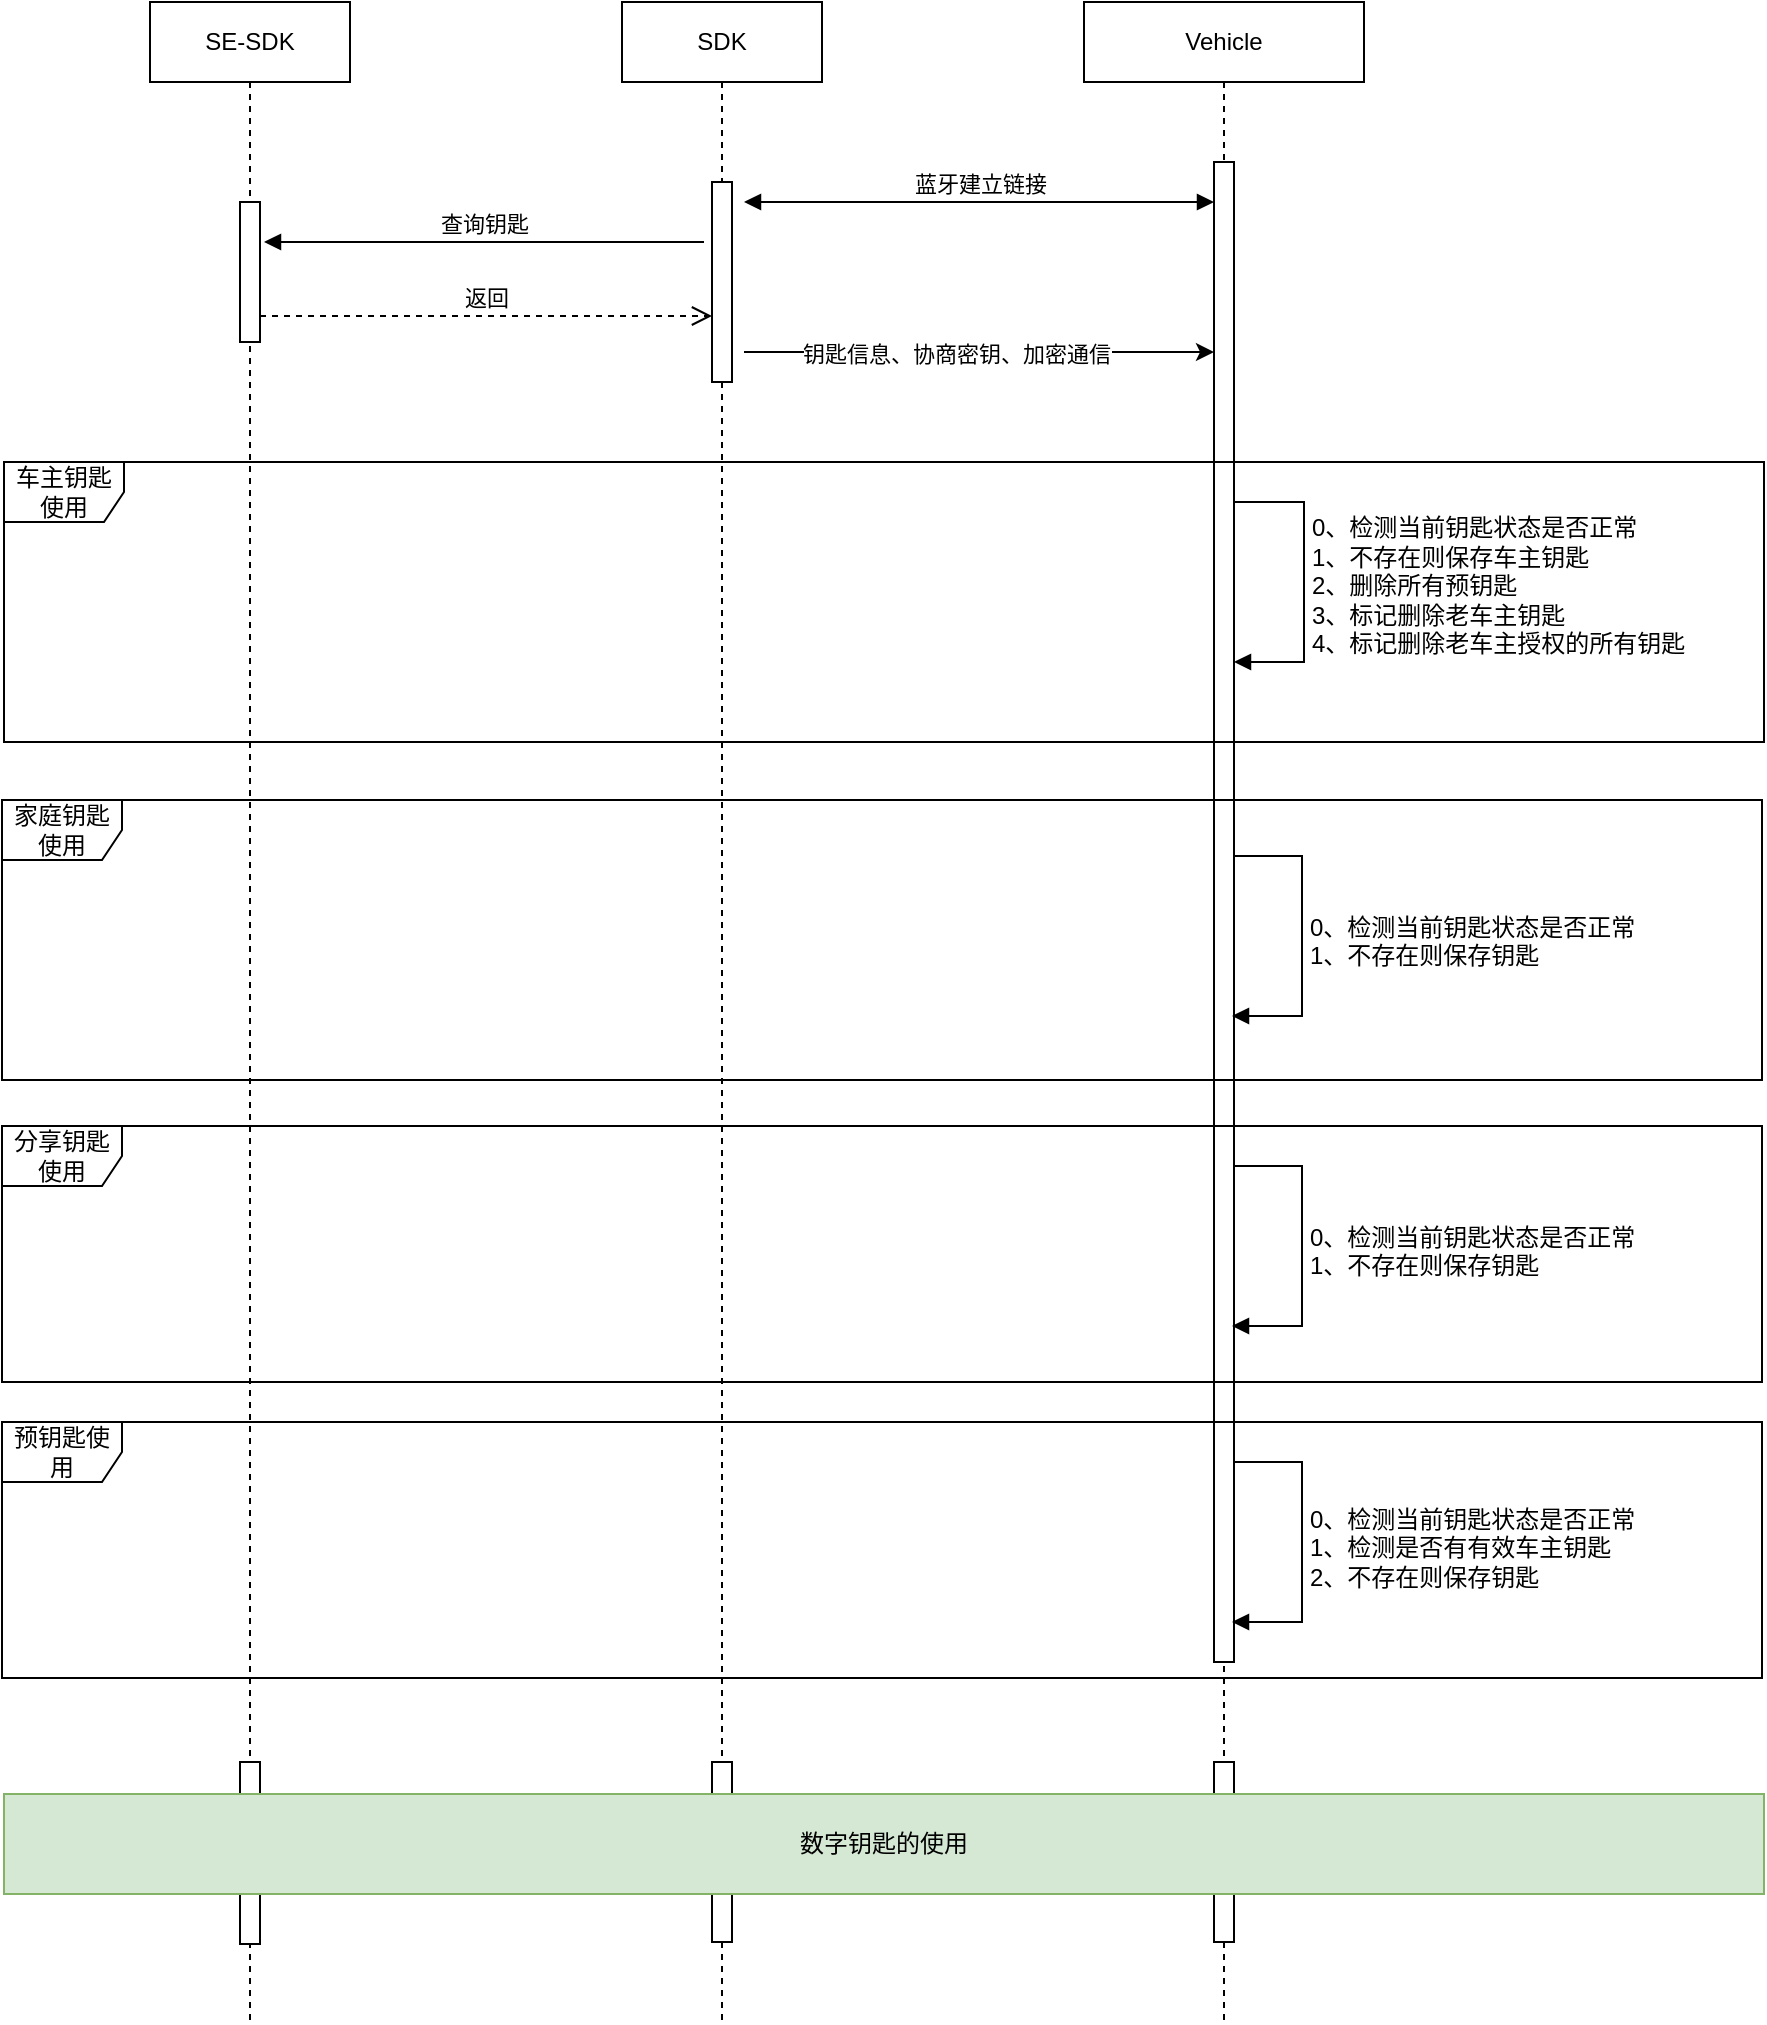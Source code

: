 <mxfile version="24.7.7">
  <diagram name="第 1 页" id="_nHWqw8DSrg4-VWIpb82">
    <mxGraphModel dx="1709" dy="927" grid="1" gridSize="10" guides="1" tooltips="1" connect="1" arrows="1" fold="1" page="1" pageScale="1" pageWidth="827" pageHeight="1169" math="0" shadow="0">
      <root>
        <mxCell id="0" />
        <mxCell id="1" parent="0" />
        <mxCell id="gpkOcdaulj_0mZSpDFni-1" value="SE-SDK" style="shape=umlLifeline;perimeter=lifelinePerimeter;whiteSpace=wrap;html=1;container=0;dropTarget=0;collapsible=0;recursiveResize=0;outlineConnect=0;portConstraint=eastwest;newEdgeStyle={&quot;edgeStyle&quot;:&quot;elbowEdgeStyle&quot;,&quot;elbow&quot;:&quot;vertical&quot;,&quot;curved&quot;:0,&quot;rounded&quot;:0};" vertex="1" parent="1">
          <mxGeometry x="323" y="90" width="100" height="1010" as="geometry" />
        </mxCell>
        <mxCell id="gpkOcdaulj_0mZSpDFni-2" value="" style="html=1;points=[];perimeter=orthogonalPerimeter;outlineConnect=0;targetShapes=umlLifeline;portConstraint=eastwest;newEdgeStyle={&quot;edgeStyle&quot;:&quot;elbowEdgeStyle&quot;,&quot;elbow&quot;:&quot;vertical&quot;,&quot;curved&quot;:0,&quot;rounded&quot;:0};" vertex="1" parent="gpkOcdaulj_0mZSpDFni-1">
          <mxGeometry x="45" y="100" width="10" height="70" as="geometry" />
        </mxCell>
        <mxCell id="gpkOcdaulj_0mZSpDFni-40" value="" style="html=1;points=[];perimeter=orthogonalPerimeter;outlineConnect=0;targetShapes=umlLifeline;portConstraint=eastwest;newEdgeStyle={&quot;edgeStyle&quot;:&quot;elbowEdgeStyle&quot;,&quot;elbow&quot;:&quot;vertical&quot;,&quot;curved&quot;:0,&quot;rounded&quot;:0};" vertex="1" parent="gpkOcdaulj_0mZSpDFni-1">
          <mxGeometry x="45" y="880" width="10" height="91" as="geometry" />
        </mxCell>
        <mxCell id="gpkOcdaulj_0mZSpDFni-3" value="SDK" style="shape=umlLifeline;perimeter=lifelinePerimeter;whiteSpace=wrap;html=1;container=0;dropTarget=0;collapsible=0;recursiveResize=0;outlineConnect=0;portConstraint=eastwest;newEdgeStyle={&quot;edgeStyle&quot;:&quot;elbowEdgeStyle&quot;,&quot;elbow&quot;:&quot;vertical&quot;,&quot;curved&quot;:0,&quot;rounded&quot;:0};" vertex="1" parent="1">
          <mxGeometry x="559" y="90" width="100" height="1010" as="geometry" />
        </mxCell>
        <mxCell id="gpkOcdaulj_0mZSpDFni-4" value="" style="html=1;points=[];perimeter=orthogonalPerimeter;outlineConnect=0;targetShapes=umlLifeline;portConstraint=eastwest;newEdgeStyle={&quot;edgeStyle&quot;:&quot;elbowEdgeStyle&quot;,&quot;elbow&quot;:&quot;vertical&quot;,&quot;curved&quot;:0,&quot;rounded&quot;:0};" vertex="1" parent="gpkOcdaulj_0mZSpDFni-3">
          <mxGeometry x="45" y="90" width="10" height="100" as="geometry" />
        </mxCell>
        <mxCell id="gpkOcdaulj_0mZSpDFni-41" value="" style="html=1;points=[];perimeter=orthogonalPerimeter;outlineConnect=0;targetShapes=umlLifeline;portConstraint=eastwest;newEdgeStyle={&quot;edgeStyle&quot;:&quot;elbowEdgeStyle&quot;,&quot;elbow&quot;:&quot;vertical&quot;,&quot;curved&quot;:0,&quot;rounded&quot;:0};" vertex="1" parent="gpkOcdaulj_0mZSpDFni-3">
          <mxGeometry x="45" y="880" width="10" height="90" as="geometry" />
        </mxCell>
        <mxCell id="gpkOcdaulj_0mZSpDFni-5" value="蓝牙建立链接" style="html=1;verticalAlign=bottom;endArrow=block;edgeStyle=elbowEdgeStyle;elbow=vertical;curved=0;rounded=0;startArrow=block;startFill=1;" edge="1" parent="1" source="gpkOcdaulj_0mZSpDFni-28">
          <mxGeometry relative="1" as="geometry">
            <mxPoint x="795" y="190" as="sourcePoint" />
            <Array as="points" />
            <mxPoint x="620" y="190" as="targetPoint" />
          </mxGeometry>
        </mxCell>
        <mxCell id="gpkOcdaulj_0mZSpDFni-12" value="Vehicle" style="shape=umlLifeline;perimeter=lifelinePerimeter;whiteSpace=wrap;html=1;container=0;dropTarget=0;collapsible=0;recursiveResize=0;outlineConnect=0;portConstraint=eastwest;newEdgeStyle={&quot;edgeStyle&quot;:&quot;elbowEdgeStyle&quot;,&quot;elbow&quot;:&quot;vertical&quot;,&quot;curved&quot;:0,&quot;rounded&quot;:0};" vertex="1" parent="1">
          <mxGeometry x="790" y="90" width="140" height="1010" as="geometry" />
        </mxCell>
        <mxCell id="gpkOcdaulj_0mZSpDFni-45" value="" style="html=1;points=[];perimeter=orthogonalPerimeter;outlineConnect=0;targetShapes=umlLifeline;portConstraint=eastwest;newEdgeStyle={&quot;edgeStyle&quot;:&quot;elbowEdgeStyle&quot;,&quot;elbow&quot;:&quot;vertical&quot;,&quot;curved&quot;:0,&quot;rounded&quot;:0};" vertex="1" parent="gpkOcdaulj_0mZSpDFni-12">
          <mxGeometry x="65" y="880" width="10" height="90" as="geometry" />
        </mxCell>
        <mxCell id="gpkOcdaulj_0mZSpDFni-22" value="" style="endArrow=classic;html=1;rounded=0;" edge="1" parent="1">
          <mxGeometry width="50" height="50" relative="1" as="geometry">
            <mxPoint x="620" y="265" as="sourcePoint" />
            <mxPoint x="855" y="265" as="targetPoint" />
          </mxGeometry>
        </mxCell>
        <mxCell id="gpkOcdaulj_0mZSpDFni-37" value="钥匙信息、协商密钥、加密通信" style="edgeLabel;html=1;align=center;verticalAlign=middle;resizable=0;points=[];" vertex="1" connectable="0" parent="gpkOcdaulj_0mZSpDFni-22">
          <mxGeometry x="-0.101" y="-1" relative="1" as="geometry">
            <mxPoint as="offset" />
          </mxGeometry>
        </mxCell>
        <mxCell id="gpkOcdaulj_0mZSpDFni-24" value="&lt;div&gt;0、检测当前钥匙状态是否正常&lt;/div&gt;&lt;div&gt;1、不存在则保存车主钥匙&lt;/div&gt;2、删除所有预钥匙&lt;div&gt;3、标记删除老车主钥匙&lt;/div&gt;&lt;div&gt;4、标记删除老车主授权的所有钥匙&lt;br&gt;&lt;div&gt;&lt;br&gt;&lt;/div&gt;&lt;/div&gt;" style="html=1;align=left;spacingLeft=2;endArrow=block;rounded=0;edgeStyle=orthogonalEdgeStyle;curved=0;rounded=0;fontFamily=Helvetica;fontSize=12;fontColor=default;" edge="1" parent="1" source="gpkOcdaulj_0mZSpDFni-28" target="gpkOcdaulj_0mZSpDFni-28">
          <mxGeometry x="0.118" relative="1" as="geometry">
            <mxPoint x="865" y="360" as="sourcePoint" />
            <Array as="points">
              <mxPoint x="900" y="340" />
              <mxPoint x="900" y="420" />
            </Array>
            <mxPoint x="865" y="390" as="targetPoint" />
            <mxPoint as="offset" />
          </mxGeometry>
        </mxCell>
        <mxCell id="gpkOcdaulj_0mZSpDFni-27" value="返回" style="html=1;verticalAlign=bottom;endArrow=open;dashed=1;endSize=8;edgeStyle=elbowEdgeStyle;elbow=vertical;curved=0;rounded=0;" edge="1" parent="1">
          <mxGeometry relative="1" as="geometry">
            <mxPoint x="604" y="247" as="targetPoint" />
            <Array as="points" />
            <mxPoint x="378" y="247" as="sourcePoint" />
          </mxGeometry>
        </mxCell>
        <mxCell id="gpkOcdaulj_0mZSpDFni-28" value="" style="html=1;points=[];perimeter=orthogonalPerimeter;outlineConnect=0;targetShapes=umlLifeline;portConstraint=eastwest;newEdgeStyle={&quot;edgeStyle&quot;:&quot;elbowEdgeStyle&quot;,&quot;elbow&quot;:&quot;vertical&quot;,&quot;curved&quot;:0,&quot;rounded&quot;:0};" vertex="1" parent="1">
          <mxGeometry x="855" y="170" width="10" height="750" as="geometry" />
        </mxCell>
        <mxCell id="gpkOcdaulj_0mZSpDFni-29" value="查询钥匙" style="html=1;verticalAlign=bottom;endArrow=block;edgeStyle=elbowEdgeStyle;elbow=vertical;curved=0;rounded=0;startArrow=none;startFill=0;" edge="1" parent="1">
          <mxGeometry relative="1" as="geometry">
            <mxPoint x="600" y="210" as="sourcePoint" />
            <Array as="points" />
            <mxPoint x="380" y="210" as="targetPoint" />
          </mxGeometry>
        </mxCell>
        <mxCell id="gpkOcdaulj_0mZSpDFni-18" value="车主钥匙使用" style="shape=umlFrame;whiteSpace=wrap;html=1;pointerEvents=0;sketch=0;strokeColor=default;align=center;verticalAlign=middle;fontFamily=Helvetica;fontSize=12;fontColor=default;fillColor=default;" vertex="1" parent="1">
          <mxGeometry x="250" y="320" width="880" height="140" as="geometry" />
        </mxCell>
        <mxCell id="gpkOcdaulj_0mZSpDFni-33" value="&lt;div&gt;0、检测当前钥匙状态是否正常&lt;/div&gt;&lt;div&gt;1、不存在则保存钥匙&lt;/div&gt;&lt;div&gt;&lt;div&gt;&lt;br&gt;&lt;/div&gt;&lt;/div&gt;" style="html=1;align=left;spacingLeft=2;endArrow=block;rounded=0;edgeStyle=orthogonalEdgeStyle;curved=0;rounded=0;fontFamily=Helvetica;fontSize=12;fontColor=default;" edge="1" parent="1" source="gpkOcdaulj_0mZSpDFni-28">
          <mxGeometry x="0.118" relative="1" as="geometry">
            <mxPoint x="864" y="537" as="sourcePoint" />
            <Array as="points">
              <mxPoint x="899" y="517" />
              <mxPoint x="899" y="597" />
            </Array>
            <mxPoint x="864" y="597" as="targetPoint" />
            <mxPoint as="offset" />
          </mxGeometry>
        </mxCell>
        <mxCell id="gpkOcdaulj_0mZSpDFni-34" value="家庭钥匙使用" style="shape=umlFrame;whiteSpace=wrap;html=1;pointerEvents=0;sketch=0;strokeColor=default;align=center;verticalAlign=middle;fontFamily=Helvetica;fontSize=12;fontColor=default;fillColor=default;" vertex="1" parent="1">
          <mxGeometry x="249" y="489" width="880" height="140" as="geometry" />
        </mxCell>
        <mxCell id="gpkOcdaulj_0mZSpDFni-35" value="&lt;div&gt;0、检测当前钥匙状态是否正常&lt;/div&gt;&lt;div&gt;1、不存在则保存钥匙&lt;/div&gt;&lt;div&gt;&lt;div&gt;&lt;br&gt;&lt;/div&gt;&lt;/div&gt;" style="html=1;align=left;spacingLeft=2;endArrow=block;rounded=0;edgeStyle=orthogonalEdgeStyle;curved=0;rounded=0;fontFamily=Helvetica;fontSize=12;fontColor=default;" edge="1" parent="1">
          <mxGeometry x="0.118" relative="1" as="geometry">
            <mxPoint x="865" y="672" as="sourcePoint" />
            <Array as="points">
              <mxPoint x="899" y="672" />
              <mxPoint x="899" y="752" />
            </Array>
            <mxPoint x="864" y="752" as="targetPoint" />
            <mxPoint as="offset" />
          </mxGeometry>
        </mxCell>
        <mxCell id="gpkOcdaulj_0mZSpDFni-36" value="分享钥匙使用" style="shape=umlFrame;whiteSpace=wrap;html=1;pointerEvents=0;sketch=0;strokeColor=default;align=center;verticalAlign=middle;fontFamily=Helvetica;fontSize=12;fontColor=default;fillColor=default;" vertex="1" parent="1">
          <mxGeometry x="249" y="652" width="880" height="128" as="geometry" />
        </mxCell>
        <mxCell id="gpkOcdaulj_0mZSpDFni-38" value="&lt;div&gt;0、检测当前钥匙状态是否正常&lt;/div&gt;&lt;div&gt;1、检测是否有有效车主钥匙&lt;/div&gt;&lt;div&gt;2、不存在则保存钥匙&lt;/div&gt;&lt;div&gt;&lt;div&gt;&lt;br&gt;&lt;/div&gt;&lt;/div&gt;" style="html=1;align=left;spacingLeft=2;endArrow=block;rounded=0;edgeStyle=orthogonalEdgeStyle;curved=0;rounded=0;fontFamily=Helvetica;fontSize=12;fontColor=default;" edge="1" parent="1">
          <mxGeometry x="0.118" relative="1" as="geometry">
            <mxPoint x="865" y="820" as="sourcePoint" />
            <Array as="points">
              <mxPoint x="899" y="820" />
              <mxPoint x="899" y="900" />
            </Array>
            <mxPoint x="864" y="900" as="targetPoint" />
            <mxPoint as="offset" />
          </mxGeometry>
        </mxCell>
        <mxCell id="gpkOcdaulj_0mZSpDFni-39" value="预钥匙使用" style="shape=umlFrame;whiteSpace=wrap;html=1;pointerEvents=0;sketch=0;strokeColor=default;align=center;verticalAlign=middle;fontFamily=Helvetica;fontSize=12;fontColor=default;fillColor=default;" vertex="1" parent="1">
          <mxGeometry x="249" y="800" width="880" height="128" as="geometry" />
        </mxCell>
        <mxCell id="gpkOcdaulj_0mZSpDFni-49" value="数字钥匙的使用" style="html=1;whiteSpace=wrap;fillColor=#d5e8d4;strokeColor=#82b366;" vertex="1" parent="1">
          <mxGeometry x="250" y="986" width="880" height="50" as="geometry" />
        </mxCell>
      </root>
    </mxGraphModel>
  </diagram>
</mxfile>
